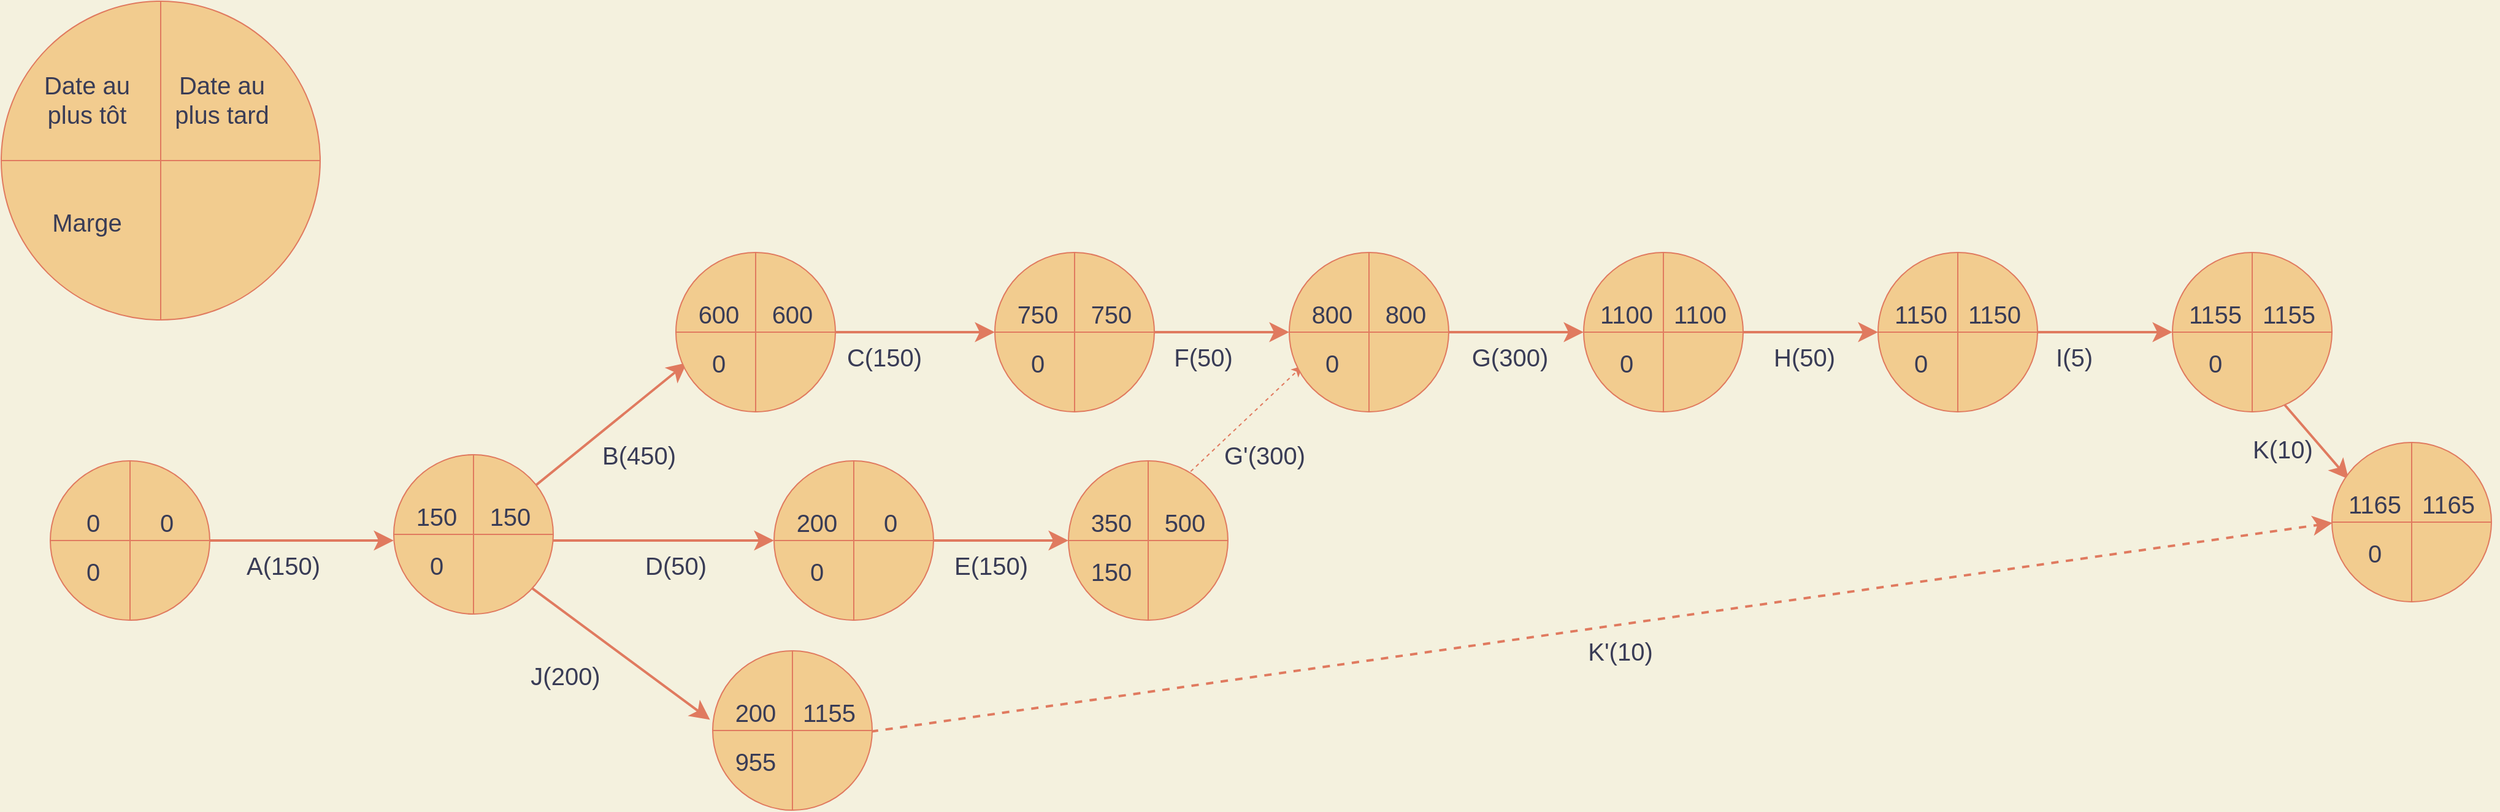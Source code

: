 <mxfile version="14.4.5" type="github">
  <diagram name="Page-1" id="ff44883e-f642-bcb2-894b-16b3d25a3f0b">
    <mxGraphModel dx="1303" dy="743" grid="1" gridSize="10" guides="1" tooltips="1" connect="1" arrows="1" fold="1" page="1" pageScale="1.5" pageWidth="1169" pageHeight="826" background="#F4F1DE" math="0" shadow="0">
      <root>
        <mxCell id="0" style=";html=1;" />
        <mxCell id="1" style=";html=1;" parent="0" />
        <mxCell id="f0bcc99304e6f5a-9" style="edgeStyle=none;curved=1;html=1;startSize=10;endArrow=classic;endFill=1;endSize=10;strokeColor=#E07A5F;strokeWidth=2;fontSize=12;fontColor=#393C56;labelBackgroundColor=#F4F1DE;" parent="1" edge="1">
          <mxGeometry relative="1" as="geometry">
            <mxPoint x="250" y="610" as="sourcePoint" />
            <mxPoint x="410" y="610" as="targetPoint" />
          </mxGeometry>
        </mxCell>
        <mxCell id="f0bcc99304e6f5a-10" style="edgeStyle=none;curved=1;html=1;startSize=10;endFill=1;endSize=10;strokeWidth=2;fontSize=12;strokeColor=#E07A5F;fontColor=#393C56;labelBackgroundColor=#F4F1DE;" parent="1" edge="1">
          <mxGeometry relative="1" as="geometry">
            <mxPoint x="510.0" y="610" as="sourcePoint" />
            <mxPoint x="720.0" y="610" as="targetPoint" />
          </mxGeometry>
        </mxCell>
        <mxCell id="f0bcc99304e6f5a-11" style="edgeStyle=none;curved=1;html=1;startSize=10;endFill=1;endSize=10;strokeWidth=2;fontSize=12;strokeColor=#E07A5F;fontColor=#393C56;labelBackgroundColor=#F4F1DE;" parent="1" edge="1">
          <mxGeometry relative="1" as="geometry">
            <mxPoint x="501.178" y="584.941" as="sourcePoint" />
            <mxPoint x="648.822" y="465.059" as="targetPoint" />
          </mxGeometry>
        </mxCell>
        <mxCell id="f0bcc99304e6f5a-29" value="A(150)" style="text;html=1;strokeColor=none;fillColor=none;align=center;verticalAlign=middle;whiteSpace=wrap;rounded=0;shadow=1;labelBackgroundColor=none;fontSize=20;fontColor=#393C56;" parent="1" vertex="1">
          <mxGeometry x="300" y="620" width="40" height="20" as="geometry" />
        </mxCell>
        <mxCell id="eLOIpNVpVNITT14pjEON-5" style="edgeStyle=none;curved=1;html=1;startSize=10;endFill=1;endSize=10;strokeWidth=2;fontSize=12;strokeColor=#E07A5F;fontColor=#393C56;labelBackgroundColor=#F4F1DE;" edge="1" parent="1">
          <mxGeometry relative="1" as="geometry">
            <mxPoint x="502.195" y="633.737" as="sourcePoint" />
            <mxPoint x="667.805" y="756.263" as="targetPoint" />
          </mxGeometry>
        </mxCell>
        <mxCell id="eLOIpNVpVNITT14pjEON-6" value="B(450)" style="text;html=1;strokeColor=none;fillColor=none;align=center;verticalAlign=middle;whiteSpace=wrap;rounded=0;shadow=1;labelBackgroundColor=none;fontSize=20;fontColor=#393C56;" vertex="1" parent="1">
          <mxGeometry x="590" y="530" width="40" height="20" as="geometry" />
        </mxCell>
        <mxCell id="eLOIpNVpVNITT14pjEON-7" value="J(200)" style="text;html=1;strokeColor=none;fillColor=none;align=center;verticalAlign=middle;whiteSpace=wrap;rounded=0;shadow=1;labelBackgroundColor=none;fontSize=20;fontColor=#393C56;" vertex="1" parent="1">
          <mxGeometry x="530" y="710" width="40" height="20" as="geometry" />
        </mxCell>
        <mxCell id="eLOIpNVpVNITT14pjEON-8" value="D(50)" style="text;html=1;strokeColor=none;fillColor=none;align=center;verticalAlign=middle;whiteSpace=wrap;rounded=0;shadow=1;labelBackgroundColor=none;fontSize=20;fontColor=#393C56;" vertex="1" parent="1">
          <mxGeometry x="620" y="619.5" width="40" height="20" as="geometry" />
        </mxCell>
        <mxCell id="eLOIpNVpVNITT14pjEON-11" style="edgeStyle=none;curved=1;html=1;startSize=10;endFill=1;endSize=10;strokeWidth=2;fontSize=12;strokeColor=#E07A5F;fontColor=#393C56;labelBackgroundColor=#F4F1DE;" edge="1" parent="1">
          <mxGeometry relative="1" as="geometry">
            <mxPoint x="720.0" y="440" as="sourcePoint" />
            <mxPoint x="900.0" y="440" as="targetPoint" />
          </mxGeometry>
        </mxCell>
        <mxCell id="eLOIpNVpVNITT14pjEON-13" value="C(150)" style="text;html=1;strokeColor=none;fillColor=none;align=center;verticalAlign=middle;whiteSpace=wrap;rounded=0;shadow=1;labelBackgroundColor=none;fontSize=20;fontColor=#393C56;" vertex="1" parent="1">
          <mxGeometry x="790" y="450" width="40" height="20" as="geometry" />
        </mxCell>
        <mxCell id="eLOIpNVpVNITT14pjEON-14" style="edgeStyle=none;curved=1;html=1;startSize=10;endFill=1;endSize=10;strokeWidth=2;fontSize=12;strokeColor=#E07A5F;fontColor=#393C56;labelBackgroundColor=#F4F1DE;" edge="1" parent="1">
          <mxGeometry relative="1" as="geometry">
            <mxPoint x="800.0" y="610" as="sourcePoint" />
            <mxPoint x="960.0" y="610" as="targetPoint" />
          </mxGeometry>
        </mxCell>
        <mxCell id="eLOIpNVpVNITT14pjEON-16" value="E(150)" style="text;html=1;strokeColor=none;fillColor=none;align=center;verticalAlign=middle;whiteSpace=wrap;rounded=0;shadow=1;labelBackgroundColor=none;fontSize=20;fontColor=#393C56;" vertex="1" parent="1">
          <mxGeometry x="877" y="620" width="40" height="20" as="geometry" />
        </mxCell>
        <mxCell id="eLOIpNVpVNITT14pjEON-20" style="edgeStyle=none;curved=1;html=1;startSize=10;endFill=1;endSize=10;strokeWidth=2;fontSize=12;strokeColor=#E07A5F;fontColor=#393C56;labelBackgroundColor=#F4F1DE;" edge="1" parent="1">
          <mxGeometry relative="1" as="geometry">
            <mxPoint x="980.0" y="440" as="sourcePoint" />
            <mxPoint x="1140.0" y="440" as="targetPoint" />
          </mxGeometry>
        </mxCell>
        <mxCell id="eLOIpNVpVNITT14pjEON-22" value="F(50)" style="text;html=1;strokeColor=none;fillColor=none;align=center;verticalAlign=middle;whiteSpace=wrap;rounded=0;shadow=1;labelBackgroundColor=none;fontSize=20;fontColor=#393C56;" vertex="1" parent="1">
          <mxGeometry x="1050" y="450" width="40" height="20" as="geometry" />
        </mxCell>
        <mxCell id="eLOIpNVpVNITT14pjEON-24" style="edgeStyle=none;curved=1;html=1;startSize=10;endFill=1;endSize=10;strokeWidth=2;fontSize=12;strokeColor=#E07A5F;fontColor=#393C56;labelBackgroundColor=#F4F1DE;" edge="1" parent="1">
          <mxGeometry relative="1" as="geometry">
            <mxPoint x="1220.0" y="440" as="sourcePoint" />
            <mxPoint x="1380.0" y="440" as="targetPoint" />
          </mxGeometry>
        </mxCell>
        <mxCell id="eLOIpNVpVNITT14pjEON-26" value="G(300)" style="text;html=1;strokeColor=none;fillColor=none;align=center;verticalAlign=middle;whiteSpace=wrap;rounded=0;shadow=1;labelBackgroundColor=none;fontSize=20;fontColor=#393C56;" vertex="1" parent="1">
          <mxGeometry x="1300" y="450" width="40" height="20" as="geometry" />
        </mxCell>
        <mxCell id="eLOIpNVpVNITT14pjEON-27" value="" style="endArrow=classic;html=1;dashed=1;strokeColor=#E07A5F;fontColor=#393C56;labelBackgroundColor=#F4F1DE;" edge="1" parent="1">
          <mxGeometry width="50" height="50" relative="1" as="geometry">
            <mxPoint x="1029.081" y="582.535" as="sourcePoint" />
            <mxPoint x="1150.919" y="467.465" as="targetPoint" />
          </mxGeometry>
        </mxCell>
        <mxCell id="eLOIpNVpVNITT14pjEON-28" value="G&#39;(300)" style="text;html=1;strokeColor=none;fillColor=none;align=center;verticalAlign=middle;whiteSpace=wrap;rounded=0;shadow=1;labelBackgroundColor=none;fontSize=20;fontColor=#393C56;" vertex="1" parent="1">
          <mxGeometry x="1100" y="530" width="40" height="20" as="geometry" />
        </mxCell>
        <mxCell id="eLOIpNVpVNITT14pjEON-29" style="edgeStyle=none;curved=1;html=1;startSize=10;endFill=1;endSize=10;strokeWidth=2;fontSize=12;strokeColor=#E07A5F;fontColor=#393C56;labelBackgroundColor=#F4F1DE;" edge="1" parent="1">
          <mxGeometry relative="1" as="geometry">
            <mxPoint x="1460.0" y="440" as="sourcePoint" />
            <mxPoint x="1620" y="440" as="targetPoint" />
          </mxGeometry>
        </mxCell>
        <mxCell id="eLOIpNVpVNITT14pjEON-31" value="H(50)" style="text;html=1;strokeColor=none;fillColor=none;align=center;verticalAlign=middle;whiteSpace=wrap;rounded=0;shadow=1;labelBackgroundColor=none;fontSize=20;fontColor=#393C56;" vertex="1" parent="1">
          <mxGeometry x="1540" y="450" width="40" height="20" as="geometry" />
        </mxCell>
        <mxCell id="eLOIpNVpVNITT14pjEON-33" style="edgeStyle=none;curved=1;html=1;startSize=10;endFill=1;endSize=10;strokeWidth=2;fontSize=12;strokeColor=#E07A5F;fontColor=#393C56;labelBackgroundColor=#F4F1DE;" edge="1" parent="1">
          <mxGeometry relative="1" as="geometry">
            <mxPoint x="1700" y="440" as="sourcePoint" />
            <mxPoint x="1860" y="440" as="targetPoint" />
          </mxGeometry>
        </mxCell>
        <mxCell id="eLOIpNVpVNITT14pjEON-35" value="I(5)" style="text;html=1;strokeColor=none;fillColor=none;align=center;verticalAlign=middle;whiteSpace=wrap;rounded=0;shadow=1;labelBackgroundColor=none;fontSize=20;fontColor=#393C56;" vertex="1" parent="1">
          <mxGeometry x="1760" y="450" width="40" height="20" as="geometry" />
        </mxCell>
        <mxCell id="eLOIpNVpVNITT14pjEON-36" style="edgeStyle=none;curved=1;html=1;startSize=10;endFill=1;endSize=10;strokeWidth=2;fontSize=12;strokeColor=#E07A5F;fontColor=#393C56;labelBackgroundColor=#F4F1DE;" edge="1" parent="1">
          <mxGeometry relative="1" as="geometry">
            <mxPoint x="1926.31" y="470.129" as="sourcePoint" />
            <mxPoint x="2003.69" y="559.871" as="targetPoint" />
          </mxGeometry>
        </mxCell>
        <mxCell id="eLOIpNVpVNITT14pjEON-38" value="K(10)" style="text;html=1;strokeColor=none;fillColor=none;align=center;verticalAlign=middle;whiteSpace=wrap;rounded=0;shadow=1;labelBackgroundColor=none;fontSize=20;fontColor=#393C56;" vertex="1" parent="1">
          <mxGeometry x="1930" y="525" width="40" height="20" as="geometry" />
        </mxCell>
        <mxCell id="eLOIpNVpVNITT14pjEON-39" style="edgeStyle=none;curved=1;html=1;startSize=10;endFill=1;endSize=10;strokeWidth=2;fontSize=12;dashed=1;strokeColor=#E07A5F;fontColor=#393C56;labelBackgroundColor=#F4F1DE;" edge="1" parent="1">
          <mxGeometry relative="1" as="geometry">
            <mxPoint x="739.602" y="774.372" as="sourcePoint" />
            <mxPoint x="1990.398" y="595.628" as="targetPoint" />
          </mxGeometry>
        </mxCell>
        <mxCell id="eLOIpNVpVNITT14pjEON-40" value="" style="verticalLabelPosition=bottom;verticalAlign=top;html=1;shape=mxgraph.flowchart.summing_function;fillColor=#F2CC8F;strokeColor=#E07A5F;fontColor=#393C56;" vertex="1" parent="1">
          <mxGeometry x="90" y="170" width="260" height="260" as="geometry" />
        </mxCell>
        <mxCell id="eLOIpNVpVNITT14pjEON-41" value="K&#39;(10)" style="text;html=1;strokeColor=none;fillColor=none;align=center;verticalAlign=middle;whiteSpace=wrap;rounded=0;shadow=1;labelBackgroundColor=none;fontSize=20;fontColor=#393C56;" vertex="1" parent="1">
          <mxGeometry x="1390" y="690" width="40" height="20" as="geometry" />
        </mxCell>
        <mxCell id="eLOIpNVpVNITT14pjEON-43" value="A" style="text;html=1;strokeColor=none;fillColor=none;align=center;verticalAlign=middle;whiteSpace=wrap;rounded=0;shadow=1;labelBackgroundColor=none;fontSize=20;fontColor=#393C56;" vertex="1" parent="1">
          <mxGeometry x="170" y="595" width="70" height="20" as="geometry" />
        </mxCell>
        <mxCell id="eLOIpNVpVNITT14pjEON-55" value="" style="verticalLabelPosition=bottom;verticalAlign=top;html=1;shape=mxgraph.flowchart.summing_function;fillColor=#F2CC8F;strokeColor=#E07A5F;fontColor=#393C56;" vertex="1" parent="1">
          <mxGeometry x="130" y="545" width="130" height="130" as="geometry" />
        </mxCell>
        <mxCell id="eLOIpNVpVNITT14pjEON-57" value="0" style="text;html=1;strokeColor=none;fillColor=none;align=center;verticalAlign=middle;whiteSpace=wrap;rounded=0;shadow=1;labelBackgroundColor=none;fontSize=20;fontColor=#393C56;" vertex="1" parent="1">
          <mxGeometry x="130" y="585" width="70" height="20" as="geometry" />
        </mxCell>
        <mxCell id="eLOIpNVpVNITT14pjEON-58" value="0" style="text;html=1;strokeColor=none;fillColor=none;align=center;verticalAlign=middle;whiteSpace=wrap;rounded=0;shadow=1;labelBackgroundColor=none;fontSize=20;fontColor=#393C56;" vertex="1" parent="1">
          <mxGeometry x="190" y="585" width="70" height="20" as="geometry" />
        </mxCell>
        <mxCell id="eLOIpNVpVNITT14pjEON-59" value="0" style="text;html=1;strokeColor=none;fillColor=none;align=center;verticalAlign=middle;whiteSpace=wrap;rounded=0;shadow=1;labelBackgroundColor=none;fontSize=20;fontColor=#393C56;" vertex="1" parent="1">
          <mxGeometry x="130" y="625" width="70" height="20" as="geometry" />
        </mxCell>
        <mxCell id="eLOIpNVpVNITT14pjEON-60" value="Date au plus tôt" style="text;html=1;strokeColor=none;fillColor=none;align=center;verticalAlign=middle;whiteSpace=wrap;rounded=0;shadow=1;labelBackgroundColor=none;fontSize=20;fontColor=#393C56;" vertex="1" parent="1">
          <mxGeometry x="110" y="240" width="100" height="20" as="geometry" />
        </mxCell>
        <mxCell id="eLOIpNVpVNITT14pjEON-61" value="Date au plus tard" style="text;html=1;strokeColor=none;fillColor=none;align=center;verticalAlign=middle;whiteSpace=wrap;rounded=0;shadow=1;labelBackgroundColor=none;fontSize=20;fontColor=#393C56;" vertex="1" parent="1">
          <mxGeometry x="220" y="240" width="100" height="20" as="geometry" />
        </mxCell>
        <mxCell id="eLOIpNVpVNITT14pjEON-62" value="Marge" style="text;html=1;strokeColor=none;fillColor=none;align=center;verticalAlign=middle;whiteSpace=wrap;rounded=0;shadow=1;labelBackgroundColor=none;fontSize=20;fontColor=#393C56;" vertex="1" parent="1">
          <mxGeometry x="110" y="340" width="100" height="20" as="geometry" />
        </mxCell>
        <mxCell id="eLOIpNVpVNITT14pjEON-65" value="A" style="text;html=1;strokeColor=none;fillColor=none;align=center;verticalAlign=middle;whiteSpace=wrap;rounded=0;shadow=1;labelBackgroundColor=none;fontSize=20;fontColor=#393C56;" vertex="1" parent="1">
          <mxGeometry x="450" y="590" width="70" height="20" as="geometry" />
        </mxCell>
        <mxCell id="eLOIpNVpVNITT14pjEON-66" value="" style="verticalLabelPosition=bottom;verticalAlign=top;html=1;shape=mxgraph.flowchart.summing_function;fillColor=#F2CC8F;strokeColor=#E07A5F;fontColor=#393C56;" vertex="1" parent="1">
          <mxGeometry x="410" y="540" width="130" height="130" as="geometry" />
        </mxCell>
        <mxCell id="eLOIpNVpVNITT14pjEON-67" value="150" style="text;html=1;strokeColor=none;fillColor=none;align=center;verticalAlign=middle;whiteSpace=wrap;rounded=0;shadow=1;labelBackgroundColor=none;fontSize=20;fontColor=#393C56;" vertex="1" parent="1">
          <mxGeometry x="410" y="580" width="70" height="20" as="geometry" />
        </mxCell>
        <mxCell id="eLOIpNVpVNITT14pjEON-68" value="150" style="text;html=1;strokeColor=none;fillColor=none;align=center;verticalAlign=middle;whiteSpace=wrap;rounded=0;shadow=1;labelBackgroundColor=none;fontSize=20;fontColor=#393C56;" vertex="1" parent="1">
          <mxGeometry x="470" y="580" width="70" height="20" as="geometry" />
        </mxCell>
        <mxCell id="eLOIpNVpVNITT14pjEON-69" value="0" style="text;html=1;strokeColor=none;fillColor=none;align=center;verticalAlign=middle;whiteSpace=wrap;rounded=0;shadow=1;labelBackgroundColor=none;fontSize=20;fontColor=#393C56;" vertex="1" parent="1">
          <mxGeometry x="410" y="620" width="70" height="20" as="geometry" />
        </mxCell>
        <mxCell id="eLOIpNVpVNITT14pjEON-75" value="A" style="text;html=1;strokeColor=none;fillColor=none;align=center;verticalAlign=middle;whiteSpace=wrap;rounded=0;shadow=1;labelBackgroundColor=none;fontSize=20;fontColor=#393C56;" vertex="1" parent="1">
          <mxGeometry x="680" y="425" width="70" height="20" as="geometry" />
        </mxCell>
        <mxCell id="eLOIpNVpVNITT14pjEON-76" value="" style="verticalLabelPosition=bottom;verticalAlign=top;html=1;shape=mxgraph.flowchart.summing_function;fillColor=#F2CC8F;strokeColor=#E07A5F;fontColor=#393C56;" vertex="1" parent="1">
          <mxGeometry x="640" y="375" width="130" height="130" as="geometry" />
        </mxCell>
        <mxCell id="eLOIpNVpVNITT14pjEON-77" value="600" style="text;html=1;strokeColor=none;fillColor=none;align=center;verticalAlign=middle;whiteSpace=wrap;rounded=0;shadow=1;labelBackgroundColor=none;fontSize=20;fontColor=#393C56;" vertex="1" parent="1">
          <mxGeometry x="640" y="415" width="70" height="20" as="geometry" />
        </mxCell>
        <mxCell id="eLOIpNVpVNITT14pjEON-78" value="600" style="text;html=1;strokeColor=none;fillColor=none;align=center;verticalAlign=middle;whiteSpace=wrap;rounded=0;shadow=1;labelBackgroundColor=none;fontSize=20;fontColor=#393C56;" vertex="1" parent="1">
          <mxGeometry x="700" y="415" width="70" height="20" as="geometry" />
        </mxCell>
        <mxCell id="eLOIpNVpVNITT14pjEON-79" value="0" style="text;html=1;strokeColor=none;fillColor=none;align=center;verticalAlign=middle;whiteSpace=wrap;rounded=0;shadow=1;labelBackgroundColor=none;fontSize=20;fontColor=#393C56;" vertex="1" parent="1">
          <mxGeometry x="640" y="455" width="70" height="20" as="geometry" />
        </mxCell>
        <mxCell id="eLOIpNVpVNITT14pjEON-80" value="A" style="text;html=1;strokeColor=none;fillColor=none;align=center;verticalAlign=middle;whiteSpace=wrap;rounded=0;shadow=1;labelBackgroundColor=none;fontSize=20;fontColor=#393C56;" vertex="1" parent="1">
          <mxGeometry x="760" y="595" width="70" height="20" as="geometry" />
        </mxCell>
        <mxCell id="eLOIpNVpVNITT14pjEON-81" value="" style="verticalLabelPosition=bottom;verticalAlign=top;html=1;shape=mxgraph.flowchart.summing_function;fillColor=#F2CC8F;strokeColor=#E07A5F;fontColor=#393C56;" vertex="1" parent="1">
          <mxGeometry x="720" y="545" width="130" height="130" as="geometry" />
        </mxCell>
        <mxCell id="eLOIpNVpVNITT14pjEON-82" value="200" style="text;html=1;strokeColor=none;fillColor=none;align=center;verticalAlign=middle;whiteSpace=wrap;rounded=0;shadow=1;labelBackgroundColor=none;fontSize=20;fontColor=#393C56;" vertex="1" parent="1">
          <mxGeometry x="720" y="585" width="70" height="20" as="geometry" />
        </mxCell>
        <mxCell id="eLOIpNVpVNITT14pjEON-83" value="0" style="text;html=1;strokeColor=none;fillColor=none;align=center;verticalAlign=middle;whiteSpace=wrap;rounded=0;shadow=1;labelBackgroundColor=none;fontSize=20;fontColor=#393C56;" vertex="1" parent="1">
          <mxGeometry x="780" y="585" width="70" height="20" as="geometry" />
        </mxCell>
        <mxCell id="eLOIpNVpVNITT14pjEON-84" value="0" style="text;html=1;strokeColor=none;fillColor=none;align=center;verticalAlign=middle;whiteSpace=wrap;rounded=0;shadow=1;labelBackgroundColor=none;fontSize=20;fontColor=#393C56;" vertex="1" parent="1">
          <mxGeometry x="720" y="625" width="70" height="20" as="geometry" />
        </mxCell>
        <mxCell id="eLOIpNVpVNITT14pjEON-85" value="A" style="text;html=1;strokeColor=none;fillColor=none;align=center;verticalAlign=middle;whiteSpace=wrap;rounded=0;shadow=1;labelBackgroundColor=none;fontSize=20;fontColor=#393C56;" vertex="1" parent="1">
          <mxGeometry x="710" y="750" width="70" height="20" as="geometry" />
        </mxCell>
        <mxCell id="eLOIpNVpVNITT14pjEON-86" value="" style="verticalLabelPosition=bottom;verticalAlign=top;html=1;shape=mxgraph.flowchart.summing_function;fillColor=#F2CC8F;strokeColor=#E07A5F;fontColor=#393C56;" vertex="1" parent="1">
          <mxGeometry x="670" y="700" width="130" height="130" as="geometry" />
        </mxCell>
        <mxCell id="eLOIpNVpVNITT14pjEON-87" value="200" style="text;html=1;strokeColor=none;fillColor=none;align=center;verticalAlign=middle;whiteSpace=wrap;rounded=0;shadow=1;labelBackgroundColor=none;fontSize=20;fontColor=#393C56;" vertex="1" parent="1">
          <mxGeometry x="670" y="740" width="70" height="20" as="geometry" />
        </mxCell>
        <mxCell id="eLOIpNVpVNITT14pjEON-88" value="1155" style="text;html=1;strokeColor=none;fillColor=none;align=center;verticalAlign=middle;whiteSpace=wrap;rounded=0;shadow=1;labelBackgroundColor=none;fontSize=20;fontColor=#393C56;" vertex="1" parent="1">
          <mxGeometry x="730" y="740" width="70" height="20" as="geometry" />
        </mxCell>
        <mxCell id="eLOIpNVpVNITT14pjEON-89" value="955" style="text;html=1;strokeColor=none;fillColor=none;align=center;verticalAlign=middle;whiteSpace=wrap;rounded=0;shadow=1;labelBackgroundColor=none;fontSize=20;fontColor=#393C56;" vertex="1" parent="1">
          <mxGeometry x="670" y="780" width="70" height="20" as="geometry" />
        </mxCell>
        <mxCell id="eLOIpNVpVNITT14pjEON-90" value="A" style="text;html=1;strokeColor=none;fillColor=none;align=center;verticalAlign=middle;whiteSpace=wrap;rounded=0;shadow=1;labelBackgroundColor=none;fontSize=20;fontColor=#393C56;" vertex="1" parent="1">
          <mxGeometry x="1000" y="595" width="70" height="20" as="geometry" />
        </mxCell>
        <mxCell id="eLOIpNVpVNITT14pjEON-91" value="" style="verticalLabelPosition=bottom;verticalAlign=top;html=1;shape=mxgraph.flowchart.summing_function;fillColor=#F2CC8F;strokeColor=#E07A5F;fontColor=#393C56;" vertex="1" parent="1">
          <mxGeometry x="960" y="545" width="130" height="130" as="geometry" />
        </mxCell>
        <mxCell id="eLOIpNVpVNITT14pjEON-92" value="350" style="text;html=1;strokeColor=none;fillColor=none;align=center;verticalAlign=middle;whiteSpace=wrap;rounded=0;shadow=1;labelBackgroundColor=none;fontSize=20;fontColor=#393C56;" vertex="1" parent="1">
          <mxGeometry x="960" y="585" width="70" height="20" as="geometry" />
        </mxCell>
        <mxCell id="eLOIpNVpVNITT14pjEON-93" value="500" style="text;html=1;strokeColor=none;fillColor=none;align=center;verticalAlign=middle;whiteSpace=wrap;rounded=0;shadow=1;labelBackgroundColor=none;fontSize=20;fontColor=#393C56;" vertex="1" parent="1">
          <mxGeometry x="1020" y="585" width="70" height="20" as="geometry" />
        </mxCell>
        <mxCell id="eLOIpNVpVNITT14pjEON-94" value="150" style="text;html=1;strokeColor=none;fillColor=none;align=center;verticalAlign=middle;whiteSpace=wrap;rounded=0;shadow=1;labelBackgroundColor=none;fontSize=20;fontColor=#393C56;" vertex="1" parent="1">
          <mxGeometry x="960" y="625" width="70" height="20" as="geometry" />
        </mxCell>
        <mxCell id="eLOIpNVpVNITT14pjEON-95" value="A" style="text;html=1;strokeColor=none;fillColor=none;align=center;verticalAlign=middle;whiteSpace=wrap;rounded=0;shadow=1;labelBackgroundColor=none;fontSize=20;fontColor=#393C56;" vertex="1" parent="1">
          <mxGeometry x="940" y="425" width="70" height="20" as="geometry" />
        </mxCell>
        <mxCell id="eLOIpNVpVNITT14pjEON-96" value="" style="verticalLabelPosition=bottom;verticalAlign=top;html=1;shape=mxgraph.flowchart.summing_function;fillColor=#F2CC8F;strokeColor=#E07A5F;fontColor=#393C56;" vertex="1" parent="1">
          <mxGeometry x="900" y="375" width="130" height="130" as="geometry" />
        </mxCell>
        <mxCell id="eLOIpNVpVNITT14pjEON-97" value="750" style="text;html=1;strokeColor=none;fillColor=none;align=center;verticalAlign=middle;whiteSpace=wrap;rounded=0;shadow=1;labelBackgroundColor=none;fontSize=20;fontColor=#393C56;" vertex="1" parent="1">
          <mxGeometry x="900" y="415" width="70" height="20" as="geometry" />
        </mxCell>
        <mxCell id="eLOIpNVpVNITT14pjEON-98" value="750" style="text;html=1;strokeColor=none;fillColor=none;align=center;verticalAlign=middle;whiteSpace=wrap;rounded=0;shadow=1;labelBackgroundColor=none;fontSize=20;fontColor=#393C56;" vertex="1" parent="1">
          <mxGeometry x="960" y="415" width="70" height="20" as="geometry" />
        </mxCell>
        <mxCell id="eLOIpNVpVNITT14pjEON-99" value="0" style="text;html=1;strokeColor=none;fillColor=none;align=center;verticalAlign=middle;whiteSpace=wrap;rounded=0;shadow=1;labelBackgroundColor=none;fontSize=20;fontColor=#393C56;" vertex="1" parent="1">
          <mxGeometry x="900" y="455" width="70" height="20" as="geometry" />
        </mxCell>
        <mxCell id="eLOIpNVpVNITT14pjEON-100" value="A" style="text;html=1;strokeColor=none;fillColor=none;align=center;verticalAlign=middle;whiteSpace=wrap;rounded=0;shadow=1;labelBackgroundColor=none;fontSize=20;fontColor=#393C56;" vertex="1" parent="1">
          <mxGeometry x="1180" y="425" width="70" height="20" as="geometry" />
        </mxCell>
        <mxCell id="eLOIpNVpVNITT14pjEON-101" value="" style="verticalLabelPosition=bottom;verticalAlign=top;html=1;shape=mxgraph.flowchart.summing_function;fillColor=#F2CC8F;strokeColor=#E07A5F;fontColor=#393C56;" vertex="1" parent="1">
          <mxGeometry x="1140" y="375" width="130" height="130" as="geometry" />
        </mxCell>
        <mxCell id="eLOIpNVpVNITT14pjEON-102" value="800" style="text;html=1;strokeColor=none;fillColor=none;align=center;verticalAlign=middle;whiteSpace=wrap;rounded=0;shadow=1;labelBackgroundColor=none;fontSize=20;fontColor=#393C56;" vertex="1" parent="1">
          <mxGeometry x="1140" y="415" width="70" height="20" as="geometry" />
        </mxCell>
        <mxCell id="eLOIpNVpVNITT14pjEON-103" value="800" style="text;html=1;strokeColor=none;fillColor=none;align=center;verticalAlign=middle;whiteSpace=wrap;rounded=0;shadow=1;labelBackgroundColor=none;fontSize=20;fontColor=#393C56;" vertex="1" parent="1">
          <mxGeometry x="1200" y="415" width="70" height="20" as="geometry" />
        </mxCell>
        <mxCell id="eLOIpNVpVNITT14pjEON-104" value="0" style="text;html=1;strokeColor=none;fillColor=none;align=center;verticalAlign=middle;whiteSpace=wrap;rounded=0;shadow=1;labelBackgroundColor=none;fontSize=20;fontColor=#393C56;" vertex="1" parent="1">
          <mxGeometry x="1140" y="455" width="70" height="20" as="geometry" />
        </mxCell>
        <mxCell id="eLOIpNVpVNITT14pjEON-105" value="A" style="text;html=1;strokeColor=none;fillColor=none;align=center;verticalAlign=middle;whiteSpace=wrap;rounded=0;shadow=1;labelBackgroundColor=none;fontSize=20;fontColor=#393C56;" vertex="1" parent="1">
          <mxGeometry x="1420" y="425" width="70" height="20" as="geometry" />
        </mxCell>
        <mxCell id="eLOIpNVpVNITT14pjEON-106" value="" style="verticalLabelPosition=bottom;verticalAlign=top;html=1;shape=mxgraph.flowchart.summing_function;fillColor=#F2CC8F;strokeColor=#E07A5F;fontColor=#393C56;" vertex="1" parent="1">
          <mxGeometry x="1380" y="375" width="130" height="130" as="geometry" />
        </mxCell>
        <mxCell id="eLOIpNVpVNITT14pjEON-107" value="1100" style="text;html=1;strokeColor=none;fillColor=none;align=center;verticalAlign=middle;whiteSpace=wrap;rounded=0;shadow=1;labelBackgroundColor=none;fontSize=20;fontColor=#393C56;" vertex="1" parent="1">
          <mxGeometry x="1380" y="415" width="70" height="20" as="geometry" />
        </mxCell>
        <mxCell id="eLOIpNVpVNITT14pjEON-108" value="1100" style="text;html=1;strokeColor=none;fillColor=none;align=center;verticalAlign=middle;whiteSpace=wrap;rounded=0;shadow=1;labelBackgroundColor=none;fontSize=20;fontColor=#393C56;" vertex="1" parent="1">
          <mxGeometry x="1440" y="415" width="70" height="20" as="geometry" />
        </mxCell>
        <mxCell id="eLOIpNVpVNITT14pjEON-109" value="0" style="text;html=1;strokeColor=none;fillColor=none;align=center;verticalAlign=middle;whiteSpace=wrap;rounded=0;shadow=1;labelBackgroundColor=none;fontSize=20;fontColor=#393C56;" vertex="1" parent="1">
          <mxGeometry x="1380" y="455" width="70" height="20" as="geometry" />
        </mxCell>
        <mxCell id="eLOIpNVpVNITT14pjEON-110" value="A" style="text;html=1;strokeColor=none;fillColor=none;align=center;verticalAlign=middle;whiteSpace=wrap;rounded=0;shadow=1;labelBackgroundColor=none;fontSize=20;fontColor=#393C56;" vertex="1" parent="1">
          <mxGeometry x="1660" y="425" width="70" height="20" as="geometry" />
        </mxCell>
        <mxCell id="eLOIpNVpVNITT14pjEON-111" value="" style="verticalLabelPosition=bottom;verticalAlign=top;html=1;shape=mxgraph.flowchart.summing_function;fillColor=#F2CC8F;strokeColor=#E07A5F;fontColor=#393C56;" vertex="1" parent="1">
          <mxGeometry x="1620" y="375" width="130" height="130" as="geometry" />
        </mxCell>
        <mxCell id="eLOIpNVpVNITT14pjEON-112" value="1150" style="text;html=1;strokeColor=none;fillColor=none;align=center;verticalAlign=middle;whiteSpace=wrap;rounded=0;shadow=1;labelBackgroundColor=none;fontSize=20;fontColor=#393C56;" vertex="1" parent="1">
          <mxGeometry x="1620" y="415" width="70" height="20" as="geometry" />
        </mxCell>
        <mxCell id="eLOIpNVpVNITT14pjEON-113" value="1150" style="text;html=1;strokeColor=none;fillColor=none;align=center;verticalAlign=middle;whiteSpace=wrap;rounded=0;shadow=1;labelBackgroundColor=none;fontSize=20;fontColor=#393C56;" vertex="1" parent="1">
          <mxGeometry x="1680" y="415" width="70" height="20" as="geometry" />
        </mxCell>
        <mxCell id="eLOIpNVpVNITT14pjEON-114" value="0" style="text;html=1;strokeColor=none;fillColor=none;align=center;verticalAlign=middle;whiteSpace=wrap;rounded=0;shadow=1;labelBackgroundColor=none;fontSize=20;fontColor=#393C56;" vertex="1" parent="1">
          <mxGeometry x="1620" y="455" width="70" height="20" as="geometry" />
        </mxCell>
        <mxCell id="eLOIpNVpVNITT14pjEON-115" value="A" style="text;html=1;strokeColor=none;fillColor=none;align=center;verticalAlign=middle;whiteSpace=wrap;rounded=0;shadow=1;labelBackgroundColor=none;fontSize=20;fontColor=#393C56;" vertex="1" parent="1">
          <mxGeometry x="1900" y="425" width="70" height="20" as="geometry" />
        </mxCell>
        <mxCell id="eLOIpNVpVNITT14pjEON-116" value="" style="verticalLabelPosition=bottom;verticalAlign=top;html=1;shape=mxgraph.flowchart.summing_function;fillColor=#F2CC8F;strokeColor=#E07A5F;fontColor=#393C56;" vertex="1" parent="1">
          <mxGeometry x="1860" y="375" width="130" height="130" as="geometry" />
        </mxCell>
        <mxCell id="eLOIpNVpVNITT14pjEON-117" value="1155" style="text;html=1;strokeColor=none;fillColor=none;align=center;verticalAlign=middle;whiteSpace=wrap;rounded=0;shadow=1;labelBackgroundColor=none;fontSize=20;fontColor=#393C56;" vertex="1" parent="1">
          <mxGeometry x="1860" y="415" width="70" height="20" as="geometry" />
        </mxCell>
        <mxCell id="eLOIpNVpVNITT14pjEON-118" value="1155" style="text;html=1;strokeColor=none;fillColor=none;align=center;verticalAlign=middle;whiteSpace=wrap;rounded=0;shadow=1;labelBackgroundColor=none;fontSize=20;fontColor=#393C56;" vertex="1" parent="1">
          <mxGeometry x="1920" y="415" width="70" height="20" as="geometry" />
        </mxCell>
        <mxCell id="eLOIpNVpVNITT14pjEON-119" value="0" style="text;html=1;strokeColor=none;fillColor=none;align=center;verticalAlign=middle;whiteSpace=wrap;rounded=0;shadow=1;labelBackgroundColor=none;fontSize=20;fontColor=#393C56;" vertex="1" parent="1">
          <mxGeometry x="1860" y="455" width="70" height="20" as="geometry" />
        </mxCell>
        <mxCell id="eLOIpNVpVNITT14pjEON-120" value="A" style="text;html=1;strokeColor=none;fillColor=none;align=center;verticalAlign=middle;whiteSpace=wrap;rounded=0;shadow=1;labelBackgroundColor=none;fontSize=20;fontColor=#393C56;" vertex="1" parent="1">
          <mxGeometry x="2030" y="580" width="70" height="20" as="geometry" />
        </mxCell>
        <mxCell id="eLOIpNVpVNITT14pjEON-121" value="" style="verticalLabelPosition=bottom;verticalAlign=top;html=1;shape=mxgraph.flowchart.summing_function;fillColor=#F2CC8F;strokeColor=#E07A5F;fontColor=#393C56;" vertex="1" parent="1">
          <mxGeometry x="1990" y="530" width="130" height="130" as="geometry" />
        </mxCell>
        <mxCell id="eLOIpNVpVNITT14pjEON-122" value="1165" style="text;html=1;strokeColor=none;fillColor=none;align=center;verticalAlign=middle;whiteSpace=wrap;rounded=0;shadow=1;labelBackgroundColor=none;fontSize=20;fontColor=#393C56;" vertex="1" parent="1">
          <mxGeometry x="1990" y="570" width="70" height="20" as="geometry" />
        </mxCell>
        <mxCell id="eLOIpNVpVNITT14pjEON-123" value="1165" style="text;html=1;strokeColor=none;fillColor=none;align=center;verticalAlign=middle;whiteSpace=wrap;rounded=0;shadow=1;labelBackgroundColor=none;fontSize=20;fontColor=#393C56;" vertex="1" parent="1">
          <mxGeometry x="2050" y="570" width="70" height="20" as="geometry" />
        </mxCell>
        <mxCell id="eLOIpNVpVNITT14pjEON-124" value="0" style="text;html=1;strokeColor=none;fillColor=none;align=center;verticalAlign=middle;whiteSpace=wrap;rounded=0;shadow=1;labelBackgroundColor=none;fontSize=20;fontColor=#393C56;" vertex="1" parent="1">
          <mxGeometry x="1990" y="610" width="70" height="20" as="geometry" />
        </mxCell>
      </root>
    </mxGraphModel>
  </diagram>
</mxfile>
